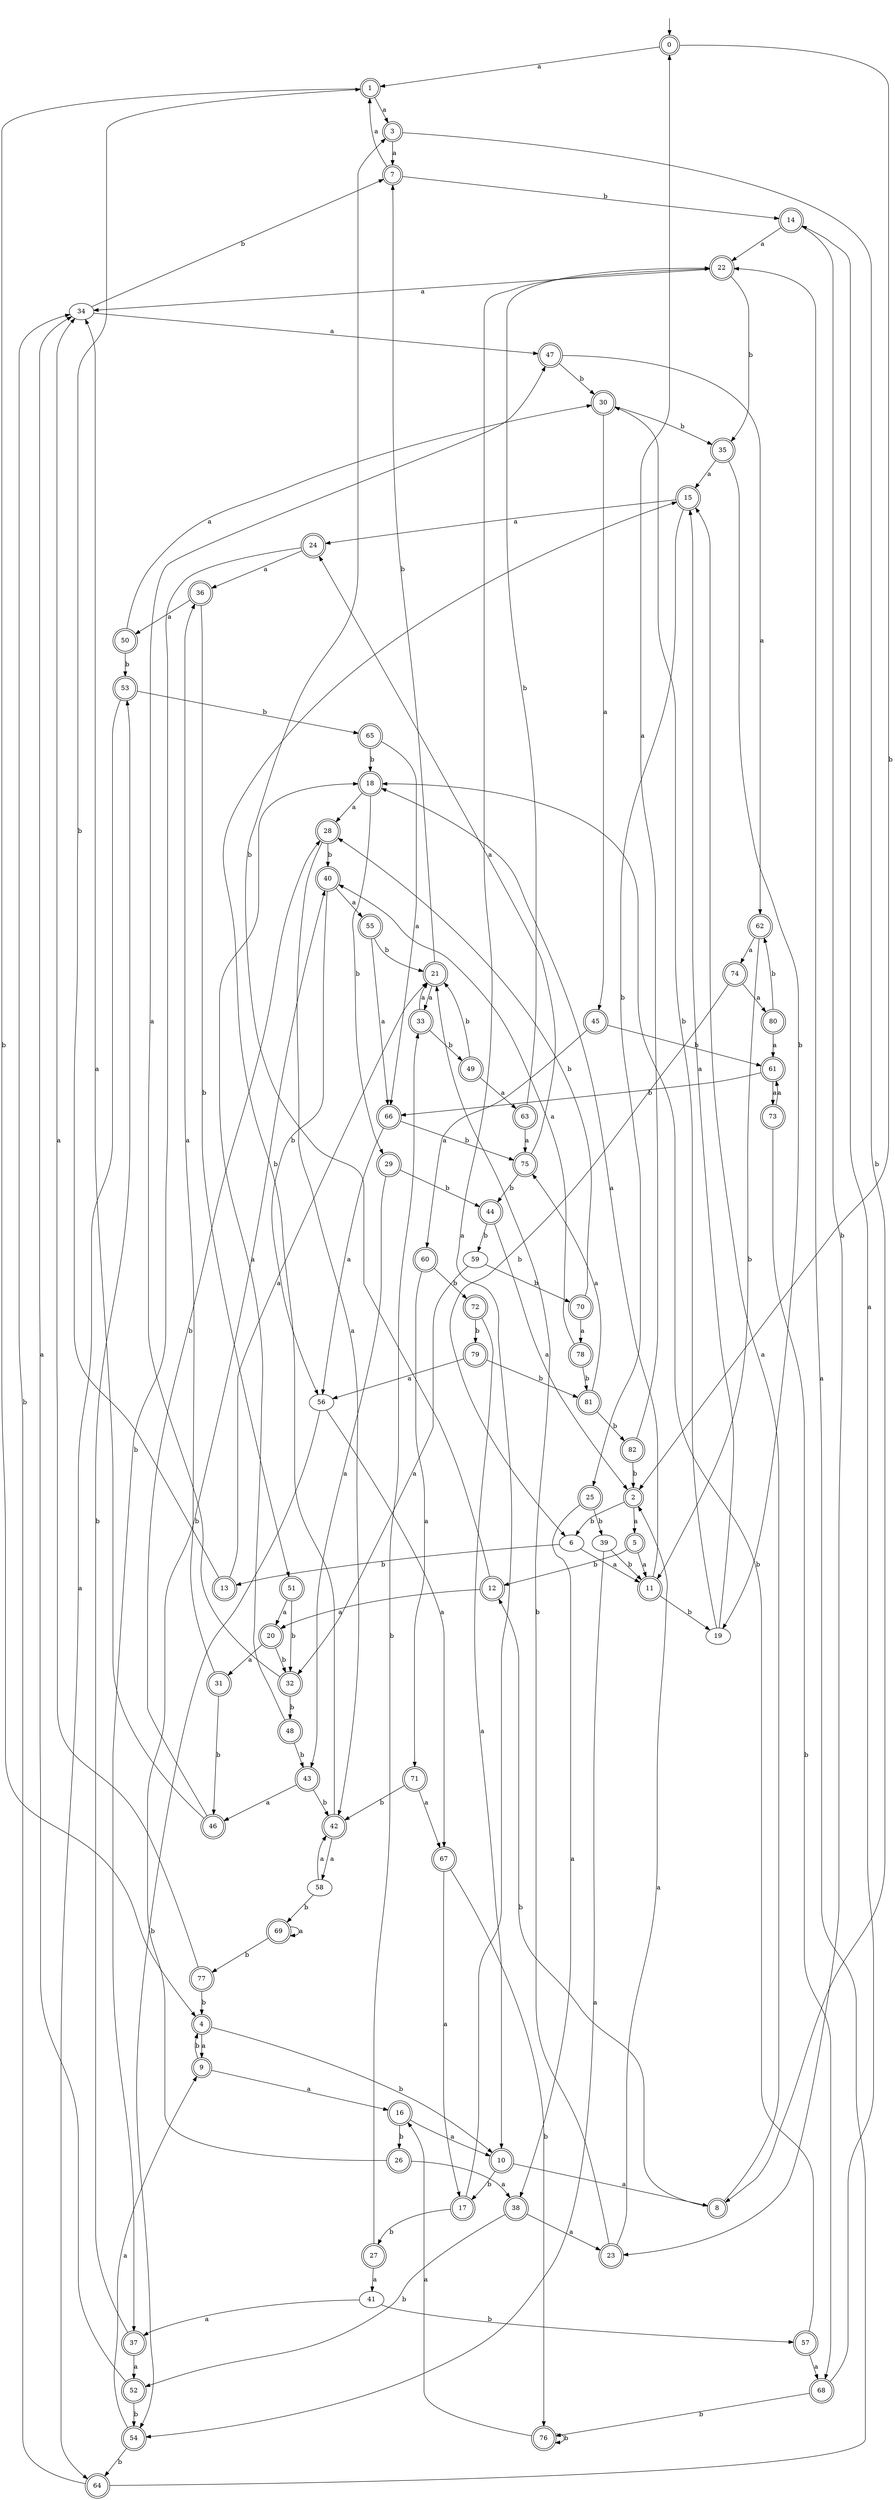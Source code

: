 digraph RandomDFA {
  __start0 [label="", shape=none];
  __start0 -> 0 [label=""];
  0 [shape=circle] [shape=doublecircle]
  0 -> 1 [label="a"]
  0 -> 2 [label="b"]
  1 [shape=doublecircle]
  1 -> 3 [label="a"]
  1 -> 4 [label="b"]
  2 [shape=doublecircle]
  2 -> 5 [label="a"]
  2 -> 6 [label="b"]
  3 [shape=doublecircle]
  3 -> 7 [label="a"]
  3 -> 8 [label="b"]
  4 [shape=doublecircle]
  4 -> 9 [label="a"]
  4 -> 10 [label="b"]
  5 [shape=doublecircle]
  5 -> 11 [label="a"]
  5 -> 12 [label="b"]
  6
  6 -> 11 [label="a"]
  6 -> 13 [label="b"]
  7 [shape=doublecircle]
  7 -> 1 [label="a"]
  7 -> 14 [label="b"]
  8 [shape=doublecircle]
  8 -> 15 [label="a"]
  8 -> 12 [label="b"]
  9 [shape=doublecircle]
  9 -> 16 [label="a"]
  9 -> 4 [label="b"]
  10 [shape=doublecircle]
  10 -> 8 [label="a"]
  10 -> 17 [label="b"]
  11 [shape=doublecircle]
  11 -> 18 [label="a"]
  11 -> 19 [label="b"]
  12 [shape=doublecircle]
  12 -> 20 [label="a"]
  12 -> 3 [label="b"]
  13 [shape=doublecircle]
  13 -> 21 [label="a"]
  13 -> 1 [label="b"]
  14 [shape=doublecircle]
  14 -> 22 [label="a"]
  14 -> 23 [label="b"]
  15 [shape=doublecircle]
  15 -> 24 [label="a"]
  15 -> 25 [label="b"]
  16 [shape=doublecircle]
  16 -> 10 [label="a"]
  16 -> 26 [label="b"]
  17 [shape=doublecircle]
  17 -> 22 [label="a"]
  17 -> 27 [label="b"]
  18 [shape=doublecircle]
  18 -> 28 [label="a"]
  18 -> 29 [label="b"]
  19
  19 -> 15 [label="a"]
  19 -> 30 [label="b"]
  20 [shape=doublecircle]
  20 -> 31 [label="a"]
  20 -> 32 [label="b"]
  21 [shape=doublecircle]
  21 -> 33 [label="a"]
  21 -> 7 [label="b"]
  22 [shape=doublecircle]
  22 -> 34 [label="a"]
  22 -> 35 [label="b"]
  23 [shape=doublecircle]
  23 -> 2 [label="a"]
  23 -> 21 [label="b"]
  24 [shape=doublecircle]
  24 -> 36 [label="a"]
  24 -> 37 [label="b"]
  25 [shape=doublecircle]
  25 -> 38 [label="a"]
  25 -> 39 [label="b"]
  26 [shape=doublecircle]
  26 -> 38 [label="a"]
  26 -> 40 [label="b"]
  27 [shape=doublecircle]
  27 -> 41 [label="a"]
  27 -> 33 [label="b"]
  28 [shape=doublecircle]
  28 -> 42 [label="a"]
  28 -> 40 [label="b"]
  29 [shape=doublecircle]
  29 -> 43 [label="a"]
  29 -> 44 [label="b"]
  30 [shape=doublecircle]
  30 -> 45 [label="a"]
  30 -> 35 [label="b"]
  31 [shape=doublecircle]
  31 -> 36 [label="a"]
  31 -> 46 [label="b"]
  32 [shape=doublecircle]
  32 -> 47 [label="a"]
  32 -> 48 [label="b"]
  33 [shape=doublecircle]
  33 -> 21 [label="a"]
  33 -> 49 [label="b"]
  34
  34 -> 47 [label="a"]
  34 -> 7 [label="b"]
  35 [shape=doublecircle]
  35 -> 15 [label="a"]
  35 -> 19 [label="b"]
  36 [shape=doublecircle]
  36 -> 50 [label="a"]
  36 -> 51 [label="b"]
  37 [shape=doublecircle]
  37 -> 52 [label="a"]
  37 -> 53 [label="b"]
  38 [shape=doublecircle]
  38 -> 23 [label="a"]
  38 -> 52 [label="b"]
  39
  39 -> 54 [label="a"]
  39 -> 11 [label="b"]
  40 [shape=doublecircle]
  40 -> 55 [label="a"]
  40 -> 56 [label="b"]
  41
  41 -> 37 [label="a"]
  41 -> 57 [label="b"]
  42 [shape=doublecircle]
  42 -> 58 [label="a"]
  42 -> 15 [label="b"]
  43 [shape=doublecircle]
  43 -> 46 [label="a"]
  43 -> 42 [label="b"]
  44 [shape=doublecircle]
  44 -> 2 [label="a"]
  44 -> 59 [label="b"]
  45 [shape=doublecircle]
  45 -> 60 [label="a"]
  45 -> 61 [label="b"]
  46 [shape=doublecircle]
  46 -> 34 [label="a"]
  46 -> 28 [label="b"]
  47 [shape=doublecircle]
  47 -> 62 [label="a"]
  47 -> 30 [label="b"]
  48 [shape=doublecircle]
  48 -> 18 [label="a"]
  48 -> 43 [label="b"]
  49 [shape=doublecircle]
  49 -> 63 [label="a"]
  49 -> 21 [label="b"]
  50 [shape=doublecircle]
  50 -> 30 [label="a"]
  50 -> 53 [label="b"]
  51 [shape=doublecircle]
  51 -> 20 [label="a"]
  51 -> 32 [label="b"]
  52 [shape=doublecircle]
  52 -> 34 [label="a"]
  52 -> 54 [label="b"]
  53 [shape=doublecircle]
  53 -> 64 [label="a"]
  53 -> 65 [label="b"]
  54 [shape=doublecircle]
  54 -> 9 [label="a"]
  54 -> 64 [label="b"]
  55 [shape=doublecircle]
  55 -> 66 [label="a"]
  55 -> 21 [label="b"]
  56
  56 -> 67 [label="a"]
  56 -> 54 [label="b"]
  57 [shape=doublecircle]
  57 -> 68 [label="a"]
  57 -> 18 [label="b"]
  58
  58 -> 42 [label="a"]
  58 -> 69 [label="b"]
  59
  59 -> 32 [label="a"]
  59 -> 70 [label="b"]
  60 [shape=doublecircle]
  60 -> 71 [label="a"]
  60 -> 72 [label="b"]
  61 [shape=doublecircle]
  61 -> 73 [label="a"]
  61 -> 66 [label="b"]
  62 [shape=doublecircle]
  62 -> 74 [label="a"]
  62 -> 11 [label="b"]
  63 [shape=doublecircle]
  63 -> 75 [label="a"]
  63 -> 22 [label="b"]
  64 [shape=doublecircle]
  64 -> 22 [label="a"]
  64 -> 34 [label="b"]
  65 [shape=doublecircle]
  65 -> 66 [label="a"]
  65 -> 18 [label="b"]
  66 [shape=doublecircle]
  66 -> 56 [label="a"]
  66 -> 75 [label="b"]
  67 [shape=doublecircle]
  67 -> 17 [label="a"]
  67 -> 76 [label="b"]
  68 [shape=doublecircle]
  68 -> 14 [label="a"]
  68 -> 76 [label="b"]
  69 [shape=doublecircle]
  69 -> 69 [label="a"]
  69 -> 77 [label="b"]
  70 [shape=doublecircle]
  70 -> 78 [label="a"]
  70 -> 28 [label="b"]
  71 [shape=doublecircle]
  71 -> 67 [label="a"]
  71 -> 42 [label="b"]
  72 [shape=doublecircle]
  72 -> 10 [label="a"]
  72 -> 79 [label="b"]
  73 [shape=doublecircle]
  73 -> 61 [label="a"]
  73 -> 68 [label="b"]
  74 [shape=doublecircle]
  74 -> 80 [label="a"]
  74 -> 6 [label="b"]
  75 [shape=doublecircle]
  75 -> 24 [label="a"]
  75 -> 44 [label="b"]
  76 [shape=doublecircle]
  76 -> 16 [label="a"]
  76 -> 76 [label="b"]
  77 [shape=doublecircle]
  77 -> 34 [label="a"]
  77 -> 4 [label="b"]
  78 [shape=doublecircle]
  78 -> 40 [label="a"]
  78 -> 81 [label="b"]
  79 [shape=doublecircle]
  79 -> 56 [label="a"]
  79 -> 81 [label="b"]
  80 [shape=doublecircle]
  80 -> 61 [label="a"]
  80 -> 62 [label="b"]
  81 [shape=doublecircle]
  81 -> 75 [label="a"]
  81 -> 82 [label="b"]
  82 [shape=doublecircle]
  82 -> 0 [label="a"]
  82 -> 2 [label="b"]
}
